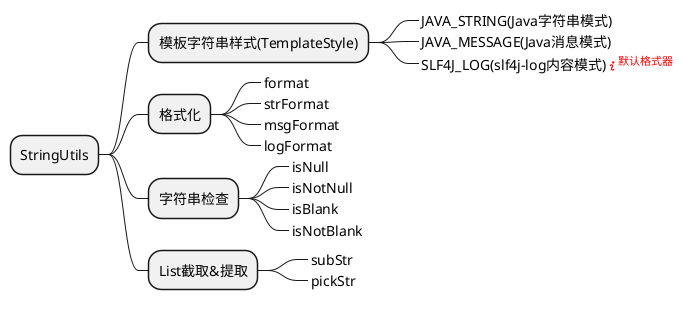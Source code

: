 @startmindmap
* StringUtils

** 模板字符串样式(TemplateStyle)
***_ JAVA_STRING(Java字符串模式)
***_ JAVA_MESSAGE(Java消息模式)
***_ SLF4J_LOG(slf4j-log内容模式)<font color=red><&info><sup>默认格式器</sup></font>

** 格式化
***_ format
***_ strFormat
***_ msgFormat
***_ logFormat

** 字符串检查
***_ isNull
***_ isNotNull
***_ isBlank
***_ isNotBlank

** List截取&提取
***_ subStr
***_ pickStr

@endmindmap
